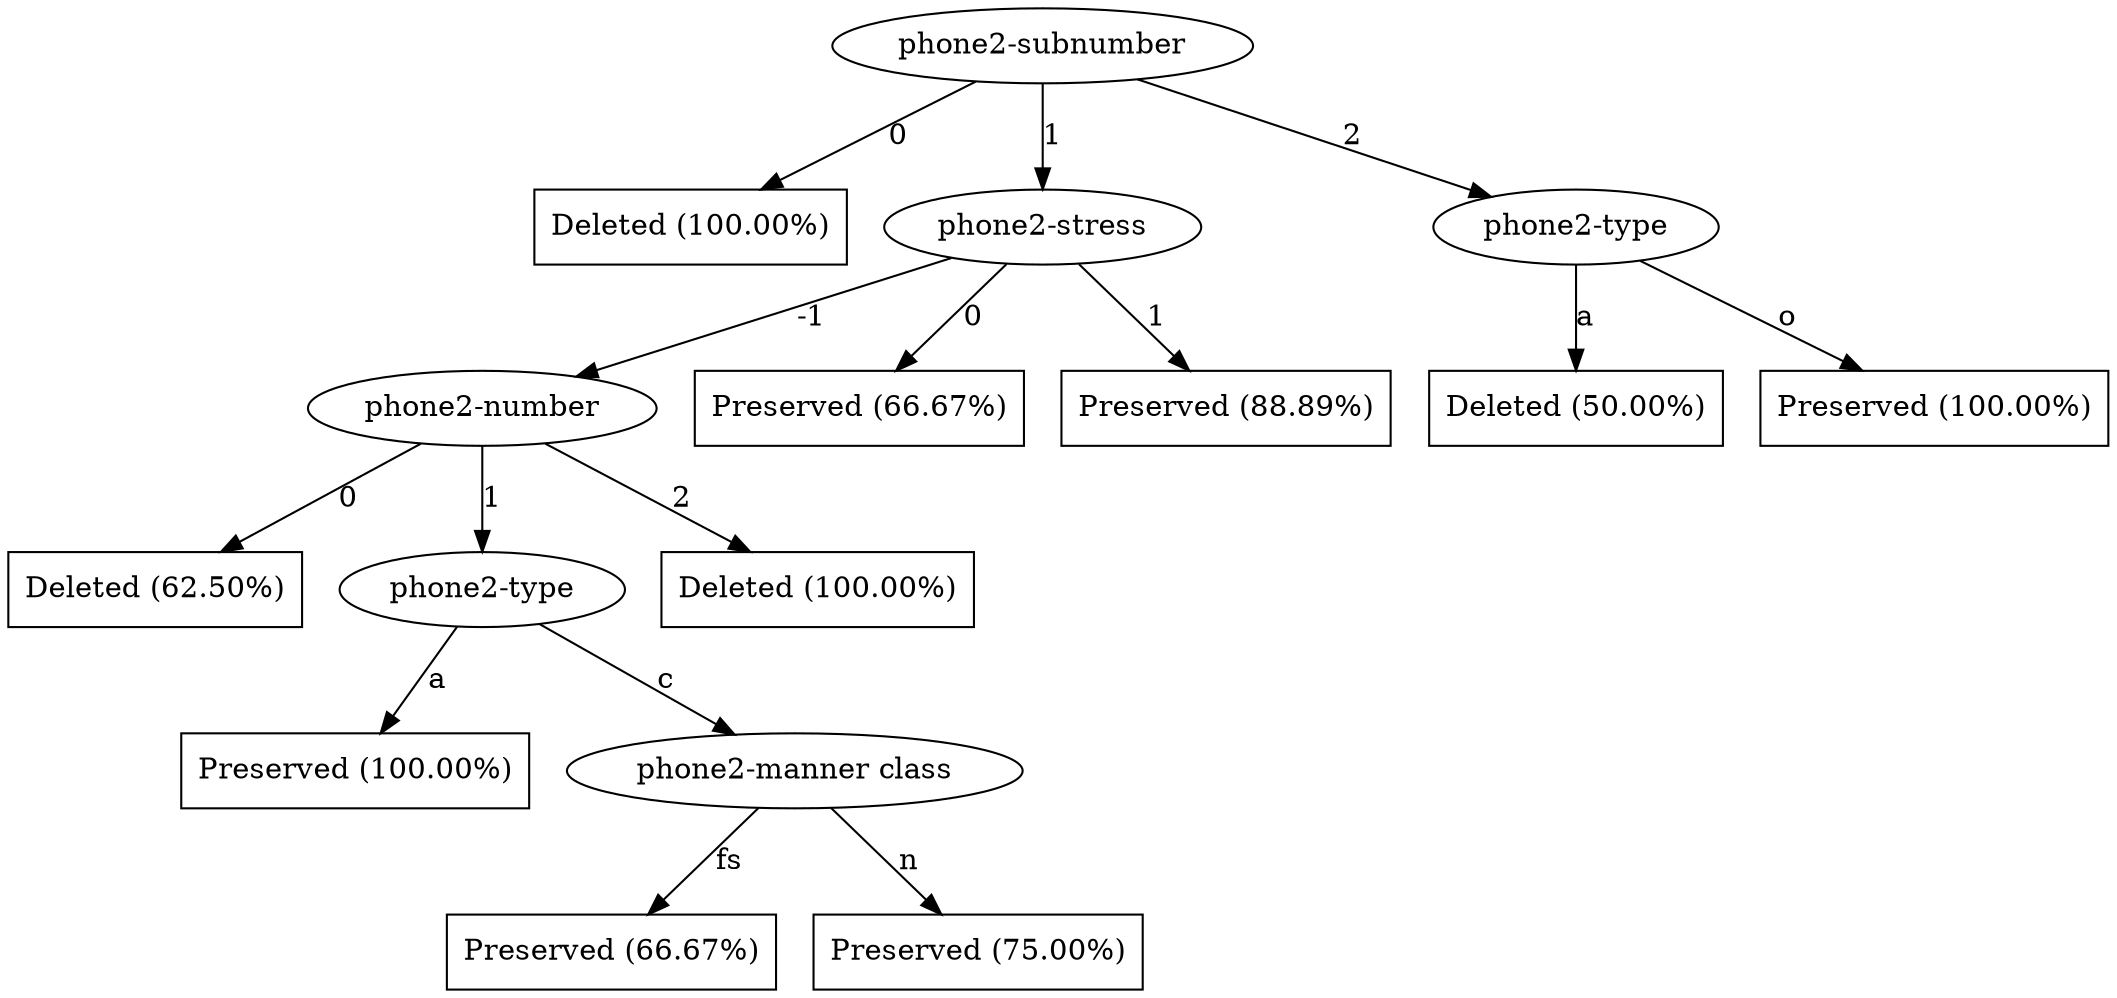 digraph G {
"bg==" [ shape=ellipse label="phone2-subnumber"]
"bg==" -> "bi0w" [ label="0" ]
"bi0w" [ shape=box label="Deleted (100.00%)"]
"bg==" -> "bi0x" [ label="1" ]
"bi0x" [ shape=ellipse label="phone2-stress"]
"bi0x" -> "bi0xLTA=" [ label="-1" ]
"bi0xLTA=" [ shape=ellipse label="phone2-number"]
"bi0xLTA=" -> "bi0xLTAtMA==" [ label="0" ]
"bi0xLTAtMA==" [ shape=box label="Deleted (62.50%)"]
"bi0xLTA=" -> "bi0xLTAtMQ==" [ label="1" ]
"bi0xLTAtMQ==" [ shape=ellipse label="phone2-type"]
"bi0xLTAtMQ==" -> "bi0xLTAtMS0x" [ label="a" ]
"bi0xLTAtMS0x" [ shape=box label="Preserved (100.00%)"]
"bi0xLTAtMQ==" -> "bi0xLTAtMS0y" [ label="c" ]
"bi0xLTAtMS0y" [ shape=ellipse label="phone2-manner class"]
"bi0xLTAtMS0y" -> "bi0xLTAtMS0yLTM=" [ label="fs" ]
"bi0xLTAtMS0yLTM=" [ shape=box label="Preserved (66.67%)"]
"bi0xLTAtMS0y" -> "bi0xLTAtMS0yLTY=" [ label="n" ]
"bi0xLTAtMS0yLTY=" [ shape=box label="Preserved (75.00%)"]
"bi0xLTA=" -> "bi0xLTAtMg==" [ label="2" ]
"bi0xLTAtMg==" [ shape=box label="Deleted (100.00%)"]
"bi0x" -> "bi0xLTE=" [ label="0" ]
"bi0xLTE=" [ shape=box label="Preserved (66.67%)"]
"bi0x" -> "bi0xLTI=" [ label="1" ]
"bi0xLTI=" [ shape=box label="Preserved (88.89%)"]
"bg==" -> "bi0y" [ label="2" ]
"bi0y" [ shape=ellipse label="phone2-type"]
"bi0y" -> "bi0yLTE=" [ label="a" ]
"bi0yLTE=" [ shape=box label="Deleted (50.00%)"]
"bi0y" -> "bi0yLTQ=" [ label="o" ]
"bi0yLTQ=" [ shape=box label="Preserved (100.00%)"]
}
